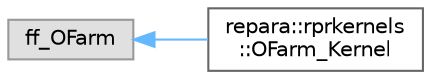 digraph "类继承关系图"
{
 // LATEX_PDF_SIZE
  bgcolor="transparent";
  edge [fontname=Helvetica,fontsize=10,labelfontname=Helvetica,labelfontsize=10];
  node [fontname=Helvetica,fontsize=10,shape=box,height=0.2,width=0.4];
  rankdir="LR";
  Node0 [id="Node000000",label="ff_OFarm",height=0.2,width=0.4,color="grey60", fillcolor="#E0E0E0", style="filled",tooltip=" "];
  Node0 -> Node1 [id="edge4925_Node000000_Node000001",dir="back",color="steelblue1",style="solid",tooltip=" "];
  Node1 [id="Node000001",label="repara::rprkernels\l::OFarm_Kernel",height=0.2,width=0.4,color="grey40", fillcolor="white", style="filled",URL="$classrepara_1_1rprkernels_1_1_o_farm___kernel.html",tooltip=" "];
}
